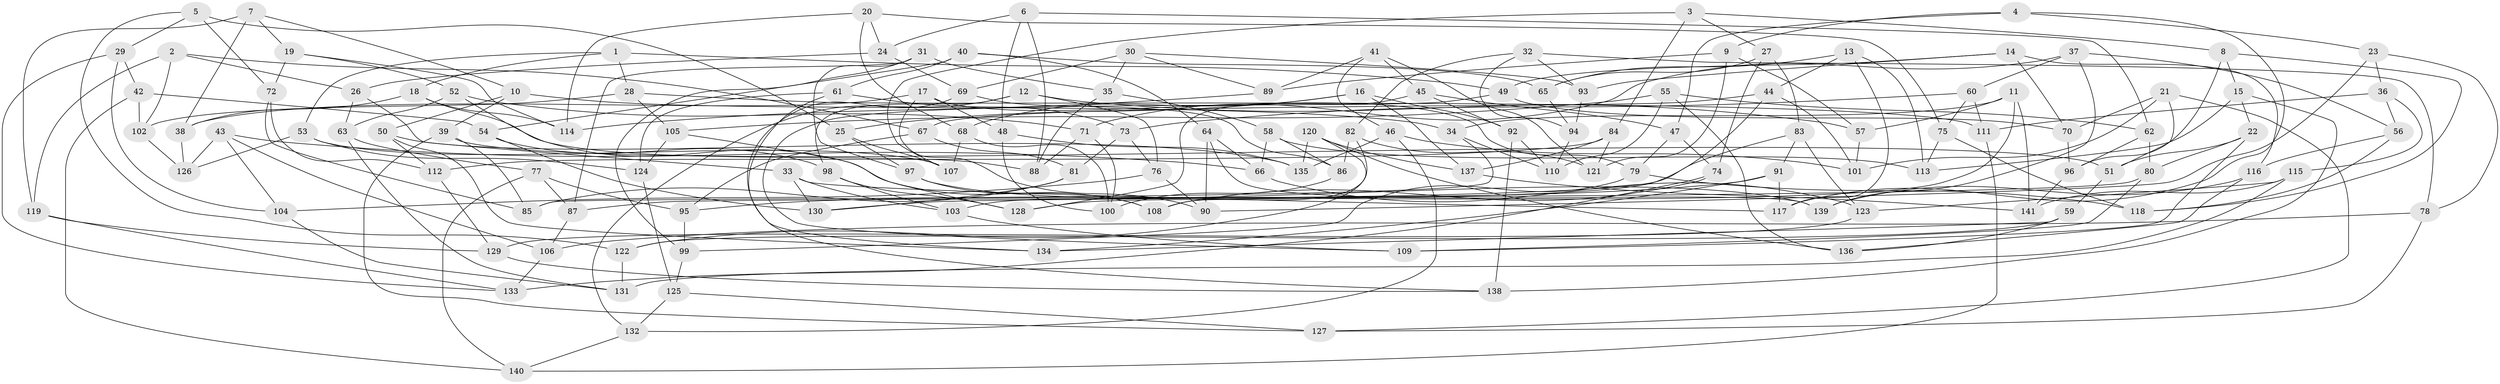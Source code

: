 // Generated by graph-tools (version 1.1) at 2025/11/02/27/25 16:11:49]
// undirected, 141 vertices, 282 edges
graph export_dot {
graph [start="1"]
  node [color=gray90,style=filled];
  1;
  2;
  3;
  4;
  5;
  6;
  7;
  8;
  9;
  10;
  11;
  12;
  13;
  14;
  15;
  16;
  17;
  18;
  19;
  20;
  21;
  22;
  23;
  24;
  25;
  26;
  27;
  28;
  29;
  30;
  31;
  32;
  33;
  34;
  35;
  36;
  37;
  38;
  39;
  40;
  41;
  42;
  43;
  44;
  45;
  46;
  47;
  48;
  49;
  50;
  51;
  52;
  53;
  54;
  55;
  56;
  57;
  58;
  59;
  60;
  61;
  62;
  63;
  64;
  65;
  66;
  67;
  68;
  69;
  70;
  71;
  72;
  73;
  74;
  75;
  76;
  77;
  78;
  79;
  80;
  81;
  82;
  83;
  84;
  85;
  86;
  87;
  88;
  89;
  90;
  91;
  92;
  93;
  94;
  95;
  96;
  97;
  98;
  99;
  100;
  101;
  102;
  103;
  104;
  105;
  106;
  107;
  108;
  109;
  110;
  111;
  112;
  113;
  114;
  115;
  116;
  117;
  118;
  119;
  120;
  121;
  122;
  123;
  124;
  125;
  126;
  127;
  128;
  129;
  130;
  131;
  132;
  133;
  134;
  135;
  136;
  137;
  138;
  139;
  140;
  141;
  1 -- 53;
  1 -- 49;
  1 -- 28;
  1 -- 18;
  2 -- 26;
  2 -- 119;
  2 -- 102;
  2 -- 67;
  3 -- 27;
  3 -- 8;
  3 -- 107;
  3 -- 84;
  4 -- 9;
  4 -- 117;
  4 -- 47;
  4 -- 23;
  5 -- 29;
  5 -- 25;
  5 -- 72;
  5 -- 122;
  6 -- 48;
  6 -- 24;
  6 -- 62;
  6 -- 88;
  7 -- 119;
  7 -- 10;
  7 -- 19;
  7 -- 38;
  8 -- 15;
  8 -- 118;
  8 -- 96;
  9 -- 57;
  9 -- 89;
  9 -- 121;
  10 -- 39;
  10 -- 34;
  10 -- 50;
  11 -- 103;
  11 -- 141;
  11 -- 34;
  11 -- 57;
  12 -- 57;
  12 -- 76;
  12 -- 132;
  12 -- 98;
  13 -- 44;
  13 -- 113;
  13 -- 65;
  13 -- 117;
  14 -- 93;
  14 -- 116;
  14 -- 70;
  14 -- 49;
  15 -- 113;
  15 -- 22;
  15 -- 138;
  16 -- 137;
  16 -- 25;
  16 -- 68;
  16 -- 92;
  17 -- 90;
  17 -- 48;
  17 -- 79;
  17 -- 38;
  18 -- 38;
  18 -- 114;
  18 -- 88;
  19 -- 114;
  19 -- 52;
  19 -- 72;
  20 -- 114;
  20 -- 68;
  20 -- 24;
  20 -- 75;
  21 -- 70;
  21 -- 101;
  21 -- 51;
  21 -- 127;
  22 -- 80;
  22 -- 109;
  22 -- 51;
  23 -- 36;
  23 -- 90;
  23 -- 78;
  24 -- 26;
  24 -- 69;
  25 -- 107;
  25 -- 97;
  26 -- 33;
  26 -- 63;
  27 -- 83;
  27 -- 74;
  27 -- 65;
  28 -- 111;
  28 -- 105;
  28 -- 102;
  29 -- 104;
  29 -- 133;
  29 -- 42;
  30 -- 35;
  30 -- 89;
  30 -- 93;
  30 -- 69;
  31 -- 87;
  31 -- 35;
  31 -- 97;
  31 -- 99;
  32 -- 78;
  32 -- 93;
  32 -- 94;
  32 -- 82;
  33 -- 103;
  33 -- 130;
  33 -- 117;
  34 -- 85;
  34 -- 110;
  35 -- 88;
  35 -- 58;
  36 -- 111;
  36 -- 115;
  36 -- 56;
  37 -- 71;
  37 -- 60;
  37 -- 56;
  37 -- 139;
  38 -- 126;
  39 -- 51;
  39 -- 127;
  39 -- 85;
  40 -- 64;
  40 -- 65;
  40 -- 54;
  40 -- 61;
  41 -- 46;
  41 -- 89;
  41 -- 45;
  41 -- 121;
  42 -- 102;
  42 -- 140;
  42 -- 54;
  43 -- 66;
  43 -- 126;
  43 -- 106;
  43 -- 104;
  44 -- 101;
  44 -- 128;
  44 -- 67;
  45 -- 47;
  45 -- 128;
  45 -- 92;
  46 -- 101;
  46 -- 132;
  46 -- 135;
  47 -- 79;
  47 -- 74;
  48 -- 100;
  48 -- 135;
  49 -- 109;
  49 -- 70;
  50 -- 134;
  50 -- 135;
  50 -- 112;
  51 -- 59;
  52 -- 108;
  52 -- 71;
  52 -- 63;
  53 -- 107;
  53 -- 124;
  53 -- 126;
  54 -- 98;
  54 -- 130;
  55 -- 136;
  55 -- 110;
  55 -- 62;
  55 -- 105;
  56 -- 118;
  56 -- 116;
  57 -- 101;
  58 -- 113;
  58 -- 66;
  58 -- 86;
  59 -- 134;
  59 -- 122;
  59 -- 136;
  60 -- 73;
  60 -- 75;
  60 -- 111;
  61 -- 134;
  61 -- 124;
  61 -- 73;
  62 -- 80;
  62 -- 96;
  63 -- 77;
  63 -- 131;
  64 -- 139;
  64 -- 66;
  64 -- 90;
  65 -- 94;
  66 -- 123;
  67 -- 81;
  67 -- 95;
  68 -- 100;
  68 -- 107;
  69 -- 86;
  69 -- 138;
  70 -- 96;
  71 -- 100;
  71 -- 88;
  72 -- 112;
  72 -- 85;
  73 -- 81;
  73 -- 76;
  74 -- 108;
  74 -- 133;
  75 -- 118;
  75 -- 113;
  76 -- 104;
  76 -- 90;
  77 -- 140;
  77 -- 87;
  77 -- 95;
  78 -- 106;
  78 -- 127;
  79 -- 118;
  79 -- 99;
  80 -- 109;
  80 -- 87;
  81 -- 85;
  81 -- 130;
  82 -- 86;
  82 -- 121;
  82 -- 108;
  83 -- 130;
  83 -- 123;
  83 -- 91;
  84 -- 121;
  84 -- 137;
  84 -- 112;
  86 -- 100;
  87 -- 106;
  89 -- 114;
  91 -- 117;
  91 -- 95;
  91 -- 134;
  92 -- 110;
  92 -- 138;
  93 -- 94;
  94 -- 110;
  95 -- 99;
  96 -- 141;
  97 -- 139;
  97 -- 108;
  98 -- 103;
  98 -- 128;
  99 -- 125;
  102 -- 126;
  103 -- 109;
  104 -- 131;
  105 -- 128;
  105 -- 124;
  106 -- 133;
  111 -- 140;
  112 -- 129;
  115 -- 141;
  115 -- 123;
  115 -- 131;
  116 -- 139;
  116 -- 136;
  119 -- 129;
  119 -- 133;
  120 -- 137;
  120 -- 122;
  120 -- 135;
  120 -- 136;
  122 -- 131;
  123 -- 129;
  124 -- 125;
  125 -- 132;
  125 -- 127;
  129 -- 138;
  132 -- 140;
  137 -- 141;
}
